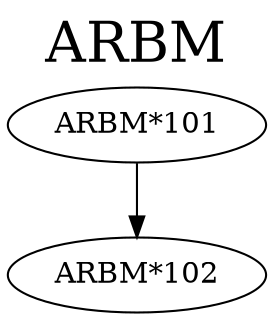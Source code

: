 digraph ARBM {
labelloc = "t";
label = "ARBM"
fontsize = 27;
"ARBM*101"
"ARBM*101" -> "ARBM*102" [style=solid]
}
